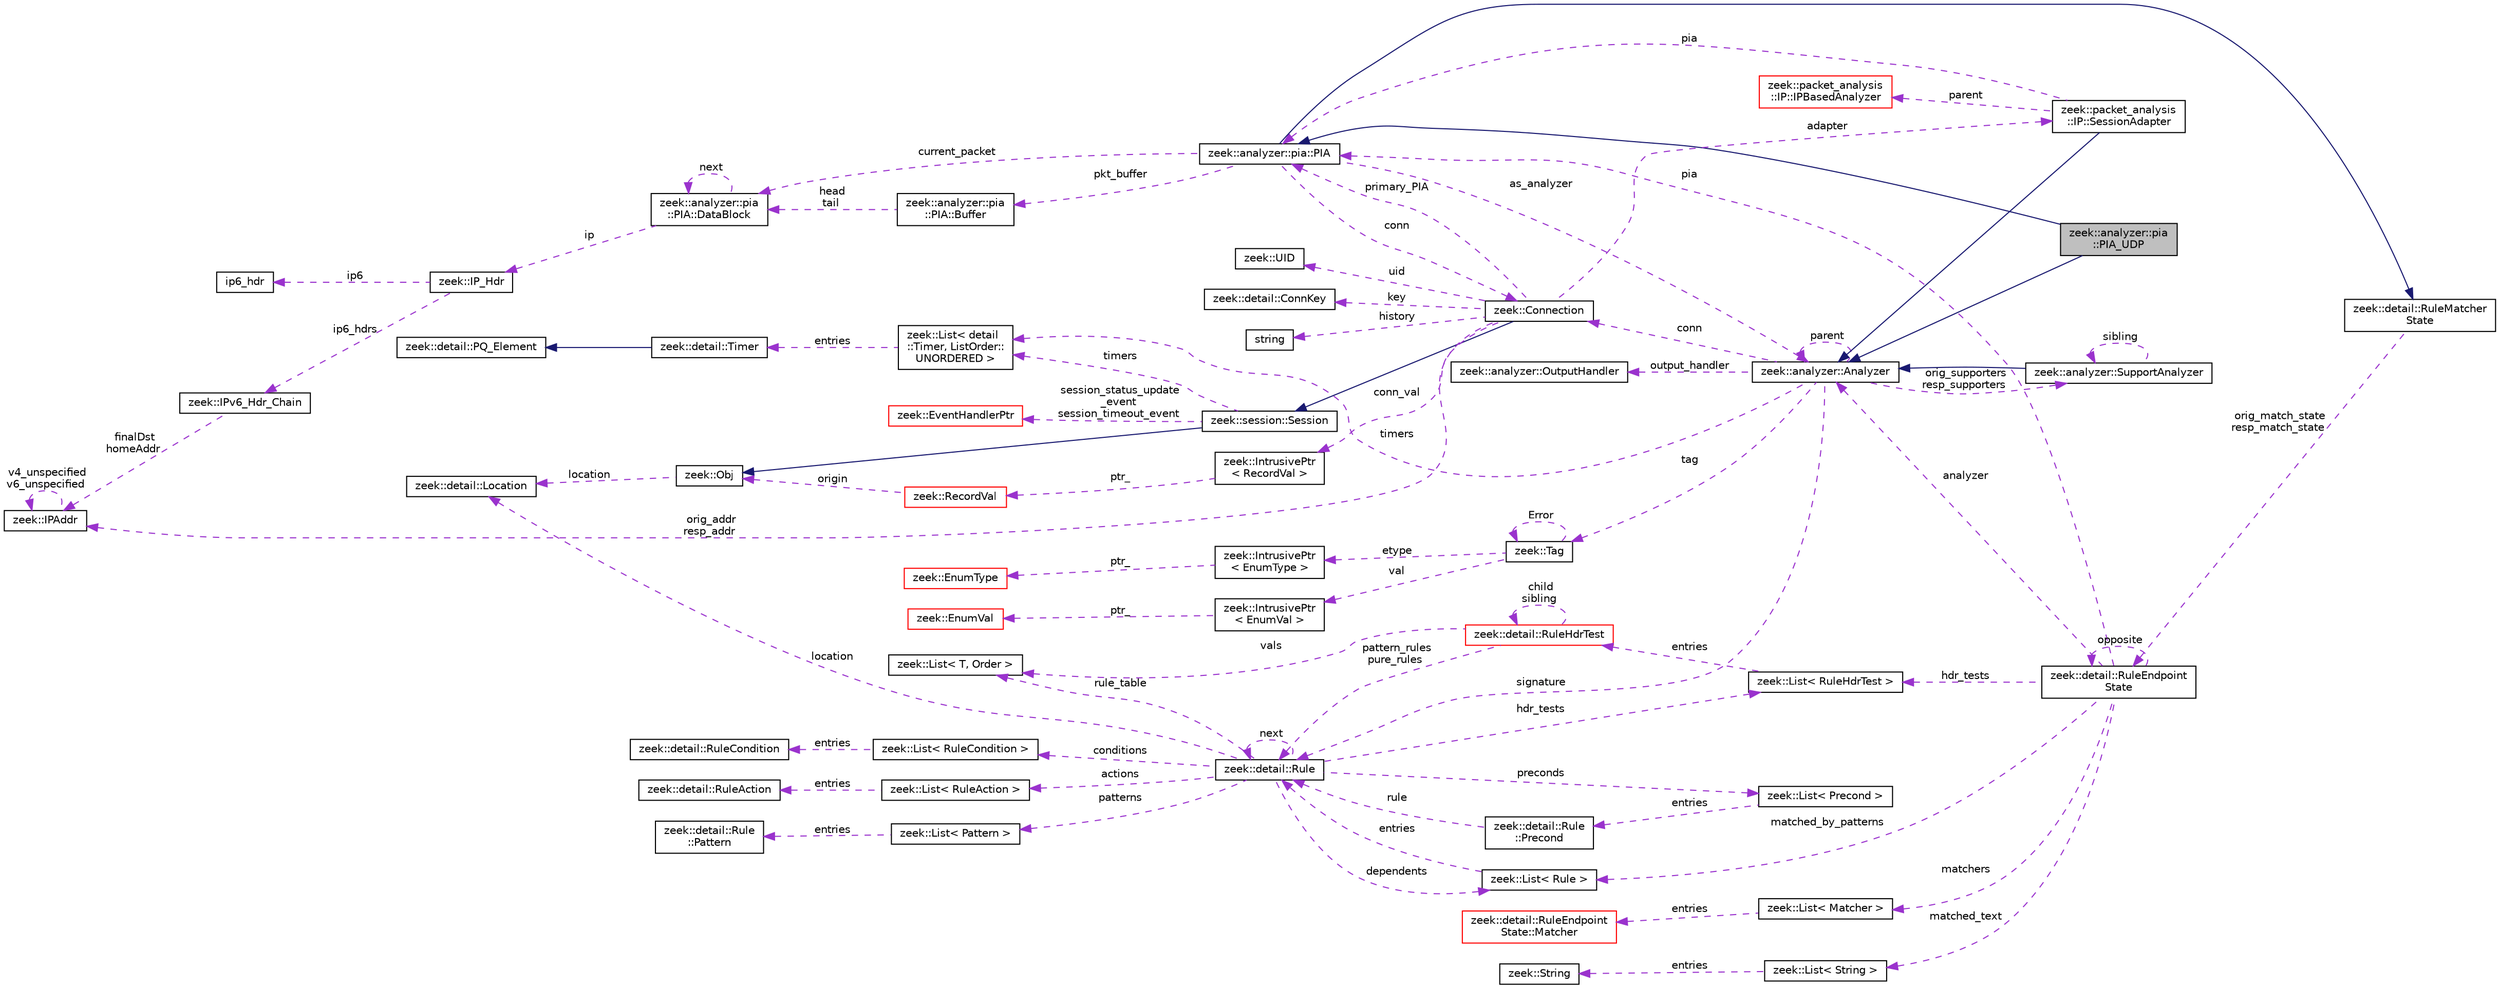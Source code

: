 digraph "zeek::analyzer::pia::PIA_UDP"
{
 // LATEX_PDF_SIZE
  edge [fontname="Helvetica",fontsize="10",labelfontname="Helvetica",labelfontsize="10"];
  node [fontname="Helvetica",fontsize="10",shape=record];
  rankdir="LR";
  Node1 [label="zeek::analyzer::pia\l::PIA_UDP",height=0.2,width=0.4,color="black", fillcolor="grey75", style="filled", fontcolor="black",tooltip=" "];
  Node2 -> Node1 [dir="back",color="midnightblue",fontsize="10",style="solid",fontname="Helvetica"];
  Node2 [label="zeek::analyzer::pia::PIA",height=0.2,width=0.4,color="black", fillcolor="white", style="filled",URL="$dc/d39/classzeek_1_1analyzer_1_1pia_1_1PIA.html",tooltip=" "];
  Node3 -> Node2 [dir="back",color="midnightblue",fontsize="10",style="solid",fontname="Helvetica"];
  Node3 [label="zeek::detail::RuleMatcher\lState",height=0.2,width=0.4,color="black", fillcolor="white", style="filled",URL="$d2/d5d/classzeek_1_1detail_1_1RuleMatcherState.html",tooltip=" "];
  Node4 -> Node3 [dir="back",color="darkorchid3",fontsize="10",style="dashed",label=" orig_match_state\nresp_match_state" ,fontname="Helvetica"];
  Node4 [label="zeek::detail::RuleEndpoint\lState",height=0.2,width=0.4,color="black", fillcolor="white", style="filled",URL="$dc/da2/classzeek_1_1detail_1_1RuleEndpointState.html",tooltip=" "];
  Node5 -> Node4 [dir="back",color="darkorchid3",fontsize="10",style="dashed",label=" analyzer" ,fontname="Helvetica"];
  Node5 [label="zeek::analyzer::Analyzer",height=0.2,width=0.4,color="black", fillcolor="white", style="filled",URL="$d0/d4f/classzeek_1_1analyzer_1_1Analyzer.html",tooltip=" "];
  Node6 -> Node5 [dir="back",color="darkorchid3",fontsize="10",style="dashed",label=" tag" ,fontname="Helvetica"];
  Node6 [label="zeek::Tag",height=0.2,width=0.4,color="black", fillcolor="white", style="filled",URL="$d3/dd0/classzeek_1_1Tag.html",tooltip=" "];
  Node6 -> Node6 [dir="back",color="darkorchid3",fontsize="10",style="dashed",label=" Error" ,fontname="Helvetica"];
  Node7 -> Node6 [dir="back",color="darkorchid3",fontsize="10",style="dashed",label=" val" ,fontname="Helvetica"];
  Node7 [label="zeek::IntrusivePtr\l\< EnumVal \>",height=0.2,width=0.4,color="black", fillcolor="white", style="filled",URL="$d6/dba/classzeek_1_1IntrusivePtr.html",tooltip=" "];
  Node8 -> Node7 [dir="back",color="darkorchid3",fontsize="10",style="dashed",label=" ptr_" ,fontname="Helvetica"];
  Node8 [label="zeek::EnumVal",height=0.2,width=0.4,color="red", fillcolor="white", style="filled",URL="$dc/da0/classzeek_1_1EnumVal.html",tooltip=" "];
  Node17 -> Node6 [dir="back",color="darkorchid3",fontsize="10",style="dashed",label=" etype" ,fontname="Helvetica"];
  Node17 [label="zeek::IntrusivePtr\l\< EnumType \>",height=0.2,width=0.4,color="black", fillcolor="white", style="filled",URL="$d6/dba/classzeek_1_1IntrusivePtr.html",tooltip=" "];
  Node18 -> Node17 [dir="back",color="darkorchid3",fontsize="10",style="dashed",label=" ptr_" ,fontname="Helvetica"];
  Node18 [label="zeek::EnumType",height=0.2,width=0.4,color="red", fillcolor="white", style="filled",URL="$d4/d24/classzeek_1_1EnumType.html",tooltip=" "];
  Node19 -> Node5 [dir="back",color="darkorchid3",fontsize="10",style="dashed",label=" conn" ,fontname="Helvetica"];
  Node19 [label="zeek::Connection",height=0.2,width=0.4,color="black", fillcolor="white", style="filled",URL="$d0/d12/classzeek_1_1Connection.html",tooltip=" "];
  Node20 -> Node19 [dir="back",color="midnightblue",fontsize="10",style="solid",fontname="Helvetica"];
  Node20 [label="zeek::session::Session",height=0.2,width=0.4,color="black", fillcolor="white", style="filled",URL="$d0/dce/classzeek_1_1session_1_1Session.html",tooltip=" "];
  Node11 -> Node20 [dir="back",color="midnightblue",fontsize="10",style="solid",fontname="Helvetica"];
  Node11 [label="zeek::Obj",height=0.2,width=0.4,color="black", fillcolor="white", style="filled",URL="$dd/df1/classzeek_1_1Obj.html",tooltip=" "];
  Node12 -> Node11 [dir="back",color="darkorchid3",fontsize="10",style="dashed",label=" location" ,fontname="Helvetica"];
  Node12 [label="zeek::detail::Location",height=0.2,width=0.4,color="black", fillcolor="white", style="filled",URL="$d5/d1d/classzeek_1_1detail_1_1Location.html",tooltip=" "];
  Node21 -> Node20 [dir="back",color="darkorchid3",fontsize="10",style="dashed",label=" timers" ,fontname="Helvetica"];
  Node21 [label="zeek::List\< detail\l::Timer, ListOrder::\lUNORDERED \>",height=0.2,width=0.4,color="black", fillcolor="white", style="filled",URL="$d2/d8d/classzeek_1_1List.html",tooltip=" "];
  Node22 -> Node21 [dir="back",color="darkorchid3",fontsize="10",style="dashed",label=" entries" ,fontname="Helvetica"];
  Node22 [label="zeek::detail::Timer",height=0.2,width=0.4,color="black", fillcolor="white", style="filled",URL="$d1/da2/classzeek_1_1detail_1_1Timer.html",tooltip=" "];
  Node23 -> Node22 [dir="back",color="midnightblue",fontsize="10",style="solid",fontname="Helvetica"];
  Node23 [label="zeek::detail::PQ_Element",height=0.2,width=0.4,color="black", fillcolor="white", style="filled",URL="$df/d3d/classzeek_1_1detail_1_1PQ__Element.html",tooltip=" "];
  Node24 -> Node20 [dir="back",color="darkorchid3",fontsize="10",style="dashed",label=" session_status_update\l_event\nsession_timeout_event" ,fontname="Helvetica"];
  Node24 [label="zeek::EventHandlerPtr",height=0.2,width=0.4,color="red", fillcolor="white", style="filled",URL="$d7/dc7/classzeek_1_1EventHandlerPtr.html",tooltip=" "];
  Node36 -> Node19 [dir="back",color="darkorchid3",fontsize="10",style="dashed",label=" orig_addr\nresp_addr" ,fontname="Helvetica"];
  Node36 [label="zeek::IPAddr",height=0.2,width=0.4,color="black", fillcolor="white", style="filled",URL="$df/de6/classzeek_1_1IPAddr.html",tooltip=" "];
  Node36 -> Node36 [dir="back",color="darkorchid3",fontsize="10",style="dashed",label=" v4_unspecified\nv6_unspecified" ,fontname="Helvetica"];
  Node37 -> Node19 [dir="back",color="darkorchid3",fontsize="10",style="dashed",label=" conn_val" ,fontname="Helvetica"];
  Node37 [label="zeek::IntrusivePtr\l\< RecordVal \>",height=0.2,width=0.4,color="black", fillcolor="white", style="filled",URL="$d6/dba/classzeek_1_1IntrusivePtr.html",tooltip=" "];
  Node38 -> Node37 [dir="back",color="darkorchid3",fontsize="10",style="dashed",label=" ptr_" ,fontname="Helvetica"];
  Node38 [label="zeek::RecordVal",height=0.2,width=0.4,color="red", fillcolor="white", style="filled",URL="$d7/d7e/classzeek_1_1RecordVal.html",tooltip=" "];
  Node11 -> Node38 [dir="back",color="darkorchid3",fontsize="10",style="dashed",label=" origin" ,fontname="Helvetica"];
  Node40 -> Node19 [dir="back",color="darkorchid3",fontsize="10",style="dashed",label=" key" ,fontname="Helvetica"];
  Node40 [label="zeek::detail::ConnKey",height=0.2,width=0.4,color="black", fillcolor="white", style="filled",URL="$d6/dfc/classzeek_1_1detail_1_1ConnKey.html",tooltip=" "];
  Node16 -> Node19 [dir="back",color="darkorchid3",fontsize="10",style="dashed",label=" history" ,fontname="Helvetica"];
  Node16 [label="string",height=0.2,width=0.4,color="black", fillcolor="white", style="filled",tooltip=" "];
  Node41 -> Node19 [dir="back",color="darkorchid3",fontsize="10",style="dashed",label=" adapter" ,fontname="Helvetica"];
  Node41 [label="zeek::packet_analysis\l::IP::SessionAdapter",height=0.2,width=0.4,color="black", fillcolor="white", style="filled",URL="$d3/db4/classzeek_1_1packet__analysis_1_1IP_1_1SessionAdapter.html",tooltip=" "];
  Node5 -> Node41 [dir="back",color="midnightblue",fontsize="10",style="solid",fontname="Helvetica"];
  Node42 -> Node41 [dir="back",color="darkorchid3",fontsize="10",style="dashed",label=" parent" ,fontname="Helvetica"];
  Node42 [label="zeek::packet_analysis\l::IP::IPBasedAnalyzer",height=0.2,width=0.4,color="red", fillcolor="white", style="filled",URL="$df/d05/classzeek_1_1packet__analysis_1_1IP_1_1IPBasedAnalyzer.html",tooltip=" "];
  Node2 -> Node41 [dir="back",color="darkorchid3",fontsize="10",style="dashed",label=" pia" ,fontname="Helvetica"];
  Node2 -> Node19 [dir="back",color="darkorchid3",fontsize="10",style="dashed",label=" primary_PIA" ,fontname="Helvetica"];
  Node45 -> Node19 [dir="back",color="darkorchid3",fontsize="10",style="dashed",label=" uid" ,fontname="Helvetica"];
  Node45 [label="zeek::UID",height=0.2,width=0.4,color="black", fillcolor="white", style="filled",URL="$db/dea/classzeek_1_1UID.html",tooltip=" "];
  Node5 -> Node5 [dir="back",color="darkorchid3",fontsize="10",style="dashed",label=" parent" ,fontname="Helvetica"];
  Node46 -> Node5 [dir="back",color="darkorchid3",fontsize="10",style="dashed",label=" signature" ,fontname="Helvetica"];
  Node46 [label="zeek::detail::Rule",height=0.2,width=0.4,color="black", fillcolor="white", style="filled",URL="$d2/d1d/classzeek_1_1detail_1_1Rule.html",tooltip=" "];
  Node47 -> Node46 [dir="back",color="darkorchid3",fontsize="10",style="dashed",label=" hdr_tests" ,fontname="Helvetica"];
  Node47 [label="zeek::List\< RuleHdrTest \>",height=0.2,width=0.4,color="black", fillcolor="white", style="filled",URL="$d2/d8d/classzeek_1_1List.html",tooltip=" "];
  Node48 -> Node47 [dir="back",color="darkorchid3",fontsize="10",style="dashed",label=" entries" ,fontname="Helvetica"];
  Node48 [label="zeek::detail::RuleHdrTest",height=0.2,width=0.4,color="red", fillcolor="white", style="filled",URL="$d4/d72/classzeek_1_1detail_1_1RuleHdrTest.html",tooltip=" "];
  Node33 -> Node48 [dir="back",color="darkorchid3",fontsize="10",style="dashed",label=" vals" ,fontname="Helvetica"];
  Node33 [label="zeek::List\< T, Order \>",height=0.2,width=0.4,color="black", fillcolor="white", style="filled",URL="$d2/d8d/classzeek_1_1List.html",tooltip=" "];
  Node46 -> Node48 [dir="back",color="darkorchid3",fontsize="10",style="dashed",label=" pattern_rules\npure_rules" ,fontname="Helvetica"];
  Node48 -> Node48 [dir="back",color="darkorchid3",fontsize="10",style="dashed",label=" child\nsibling" ,fontname="Helvetica"];
  Node62 -> Node46 [dir="back",color="darkorchid3",fontsize="10",style="dashed",label=" conditions" ,fontname="Helvetica"];
  Node62 [label="zeek::List\< RuleCondition \>",height=0.2,width=0.4,color="black", fillcolor="white", style="filled",URL="$d2/d8d/classzeek_1_1List.html",tooltip=" "];
  Node63 -> Node62 [dir="back",color="darkorchid3",fontsize="10",style="dashed",label=" entries" ,fontname="Helvetica"];
  Node63 [label="zeek::detail::RuleCondition",height=0.2,width=0.4,color="black", fillcolor="white", style="filled",URL="$d1/df4/classzeek_1_1detail_1_1RuleCondition.html",tooltip=" "];
  Node64 -> Node46 [dir="back",color="darkorchid3",fontsize="10",style="dashed",label=" actions" ,fontname="Helvetica"];
  Node64 [label="zeek::List\< RuleAction \>",height=0.2,width=0.4,color="black", fillcolor="white", style="filled",URL="$d2/d8d/classzeek_1_1List.html",tooltip=" "];
  Node65 -> Node64 [dir="back",color="darkorchid3",fontsize="10",style="dashed",label=" entries" ,fontname="Helvetica"];
  Node65 [label="zeek::detail::RuleAction",height=0.2,width=0.4,color="black", fillcolor="white", style="filled",URL="$d9/dec/classzeek_1_1detail_1_1RuleAction.html",tooltip=" "];
  Node66 -> Node46 [dir="back",color="darkorchid3",fontsize="10",style="dashed",label=" preconds" ,fontname="Helvetica"];
  Node66 [label="zeek::List\< Precond \>",height=0.2,width=0.4,color="black", fillcolor="white", style="filled",URL="$d2/d8d/classzeek_1_1List.html",tooltip=" "];
  Node67 -> Node66 [dir="back",color="darkorchid3",fontsize="10",style="dashed",label=" entries" ,fontname="Helvetica"];
  Node67 [label="zeek::detail::Rule\l::Precond",height=0.2,width=0.4,color="black", fillcolor="white", style="filled",URL="$d2/d1d/classzeek_1_1detail_1_1Rule.html#d3/d77/structzeek_1_1detail_1_1Rule_1_1Precond",tooltip=" "];
  Node46 -> Node67 [dir="back",color="darkorchid3",fontsize="10",style="dashed",label=" rule" ,fontname="Helvetica"];
  Node68 -> Node46 [dir="back",color="darkorchid3",fontsize="10",style="dashed",label=" dependents" ,fontname="Helvetica"];
  Node68 [label="zeek::List\< Rule \>",height=0.2,width=0.4,color="black", fillcolor="white", style="filled",URL="$d2/d8d/classzeek_1_1List.html",tooltip=" "];
  Node46 -> Node68 [dir="back",color="darkorchid3",fontsize="10",style="dashed",label=" entries" ,fontname="Helvetica"];
  Node69 -> Node46 [dir="back",color="darkorchid3",fontsize="10",style="dashed",label=" patterns" ,fontname="Helvetica"];
  Node69 [label="zeek::List\< Pattern \>",height=0.2,width=0.4,color="black", fillcolor="white", style="filled",URL="$d2/d8d/classzeek_1_1List.html",tooltip=" "];
  Node70 -> Node69 [dir="back",color="darkorchid3",fontsize="10",style="dashed",label=" entries" ,fontname="Helvetica"];
  Node70 [label="zeek::detail::Rule\l::Pattern",height=0.2,width=0.4,color="black", fillcolor="white", style="filled",URL="$d2/d1d/classzeek_1_1detail_1_1Rule.html#db/da5/structzeek_1_1detail_1_1Rule_1_1Pattern",tooltip=" "];
  Node46 -> Node46 [dir="back",color="darkorchid3",fontsize="10",style="dashed",label=" next" ,fontname="Helvetica"];
  Node12 -> Node46 [dir="back",color="darkorchid3",fontsize="10",style="dashed",label=" location" ,fontname="Helvetica"];
  Node33 -> Node46 [dir="back",color="darkorchid3",fontsize="10",style="dashed",label=" rule_table" ,fontname="Helvetica"];
  Node71 -> Node5 [dir="back",color="darkorchid3",fontsize="10",style="dashed",label=" output_handler" ,fontname="Helvetica"];
  Node71 [label="zeek::analyzer::OutputHandler",height=0.2,width=0.4,color="black", fillcolor="white", style="filled",URL="$db/d31/classzeek_1_1analyzer_1_1OutputHandler.html",tooltip=" "];
  Node72 -> Node5 [dir="back",color="darkorchid3",fontsize="10",style="dashed",label=" orig_supporters\nresp_supporters" ,fontname="Helvetica"];
  Node72 [label="zeek::analyzer::SupportAnalyzer",height=0.2,width=0.4,color="black", fillcolor="white", style="filled",URL="$d6/d22/classzeek_1_1analyzer_1_1SupportAnalyzer.html",tooltip=" "];
  Node5 -> Node72 [dir="back",color="midnightblue",fontsize="10",style="solid",fontname="Helvetica"];
  Node72 -> Node72 [dir="back",color="darkorchid3",fontsize="10",style="dashed",label=" sibling" ,fontname="Helvetica"];
  Node21 -> Node5 [dir="back",color="darkorchid3",fontsize="10",style="dashed",label=" timers" ,fontname="Helvetica"];
  Node4 -> Node4 [dir="back",color="darkorchid3",fontsize="10",style="dashed",label=" opposite" ,fontname="Helvetica"];
  Node2 -> Node4 [dir="back",color="darkorchid3",fontsize="10",style="dashed",label=" pia" ,fontname="Helvetica"];
  Node73 -> Node4 [dir="back",color="darkorchid3",fontsize="10",style="dashed",label=" matchers" ,fontname="Helvetica"];
  Node73 [label="zeek::List\< Matcher \>",height=0.2,width=0.4,color="black", fillcolor="white", style="filled",URL="$d2/d8d/classzeek_1_1List.html",tooltip=" "];
  Node74 -> Node73 [dir="back",color="darkorchid3",fontsize="10",style="dashed",label=" entries" ,fontname="Helvetica"];
  Node74 [label="zeek::detail::RuleEndpoint\lState::Matcher",height=0.2,width=0.4,color="red", fillcolor="white", style="filled",URL="$dc/da2/classzeek_1_1detail_1_1RuleEndpointState.html#d5/d8a/structzeek_1_1detail_1_1RuleEndpointState_1_1Matcher",tooltip=" "];
  Node47 -> Node4 [dir="back",color="darkorchid3",fontsize="10",style="dashed",label=" hdr_tests" ,fontname="Helvetica"];
  Node68 -> Node4 [dir="back",color="darkorchid3",fontsize="10",style="dashed",label=" matched_by_patterns" ,fontname="Helvetica"];
  Node76 -> Node4 [dir="back",color="darkorchid3",fontsize="10",style="dashed",label=" matched_text" ,fontname="Helvetica"];
  Node76 [label="zeek::List\< String \>",height=0.2,width=0.4,color="black", fillcolor="white", style="filled",URL="$d2/d8d/classzeek_1_1List.html",tooltip=" "];
  Node77 -> Node76 [dir="back",color="darkorchid3",fontsize="10",style="dashed",label=" entries" ,fontname="Helvetica"];
  Node77 [label="zeek::String",height=0.2,width=0.4,color="black", fillcolor="white", style="filled",URL="$da/d99/classzeek_1_1String.html",tooltip=" "];
  Node78 -> Node2 [dir="back",color="darkorchid3",fontsize="10",style="dashed",label=" pkt_buffer" ,fontname="Helvetica"];
  Node78 [label="zeek::analyzer::pia\l::PIA::Buffer",height=0.2,width=0.4,color="black", fillcolor="white", style="filled",URL="$dc/d06/structzeek_1_1analyzer_1_1pia_1_1PIA_1_1Buffer.html",tooltip=" "];
  Node79 -> Node78 [dir="back",color="darkorchid3",fontsize="10",style="dashed",label=" head\ntail" ,fontname="Helvetica"];
  Node79 [label="zeek::analyzer::pia\l::PIA::DataBlock",height=0.2,width=0.4,color="black", fillcolor="white", style="filled",URL="$dc/d39/classzeek_1_1analyzer_1_1pia_1_1PIA.html#dd/df9/structzeek_1_1analyzer_1_1pia_1_1PIA_1_1DataBlock",tooltip=" "];
  Node80 -> Node79 [dir="back",color="darkorchid3",fontsize="10",style="dashed",label=" ip" ,fontname="Helvetica"];
  Node80 [label="zeek::IP_Hdr",height=0.2,width=0.4,color="black", fillcolor="white", style="filled",URL="$d7/d06/classzeek_1_1IP__Hdr.html",tooltip=" "];
  Node81 -> Node80 [dir="back",color="darkorchid3",fontsize="10",style="dashed",label=" ip6" ,fontname="Helvetica"];
  Node81 [label="ip6_hdr",height=0.2,width=0.4,color="black", fillcolor="white", style="filled",URL="$dd/d97/net__util_8h.html#d2/d9c/structip6__hdr",tooltip=" "];
  Node82 -> Node80 [dir="back",color="darkorchid3",fontsize="10",style="dashed",label=" ip6_hdrs" ,fontname="Helvetica"];
  Node82 [label="zeek::IPv6_Hdr_Chain",height=0.2,width=0.4,color="black", fillcolor="white", style="filled",URL="$da/d68/classzeek_1_1IPv6__Hdr__Chain.html",tooltip=" "];
  Node36 -> Node82 [dir="back",color="darkorchid3",fontsize="10",style="dashed",label=" finalDst\nhomeAddr" ,fontname="Helvetica"];
  Node79 -> Node79 [dir="back",color="darkorchid3",fontsize="10",style="dashed",label=" next" ,fontname="Helvetica"];
  Node5 -> Node2 [dir="back",color="darkorchid3",fontsize="10",style="dashed",label=" as_analyzer" ,fontname="Helvetica"];
  Node19 -> Node2 [dir="back",color="darkorchid3",fontsize="10",style="dashed",label=" conn" ,fontname="Helvetica"];
  Node79 -> Node2 [dir="back",color="darkorchid3",fontsize="10",style="dashed",label=" current_packet" ,fontname="Helvetica"];
  Node5 -> Node1 [dir="back",color="midnightblue",fontsize="10",style="solid",fontname="Helvetica"];
}
